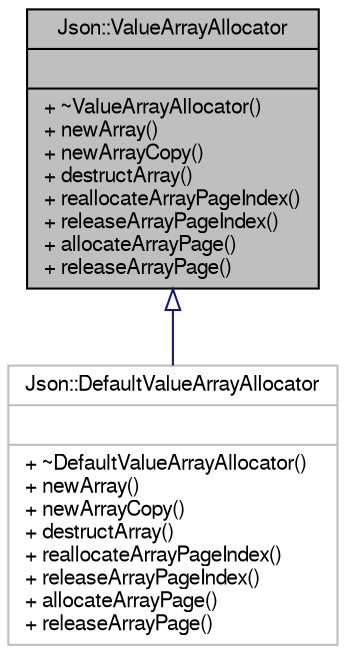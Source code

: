 digraph "Json::ValueArrayAllocator"
{
  edge [fontname="FreeSans",fontsize="10",labelfontname="FreeSans",labelfontsize="10"];
  node [fontname="FreeSans",fontsize="10",shape=record];
  Node1 [label="{Json::ValueArrayAllocator\n||+ ~ValueArrayAllocator()\l+ newArray()\l+ newArrayCopy()\l+ destructArray()\l+ reallocateArrayPageIndex()\l+ releaseArrayPageIndex()\l+ allocateArrayPage()\l+ releaseArrayPage()\l}",height=0.2,width=0.4,color="black", fillcolor="grey75", style="filled" fontcolor="black"];
  Node1 -> Node2 [dir="back",color="midnightblue",fontsize="10",style="solid",arrowtail="onormal",fontname="FreeSans"];
  Node2 [label="{Json::DefaultValueArrayAllocator\n||+ ~DefaultValueArrayAllocator()\l+ newArray()\l+ newArrayCopy()\l+ destructArray()\l+ reallocateArrayPageIndex()\l+ releaseArrayPageIndex()\l+ allocateArrayPage()\l+ releaseArrayPage()\l}",height=0.2,width=0.4,color="grey75", fillcolor="white", style="filled"];
}
